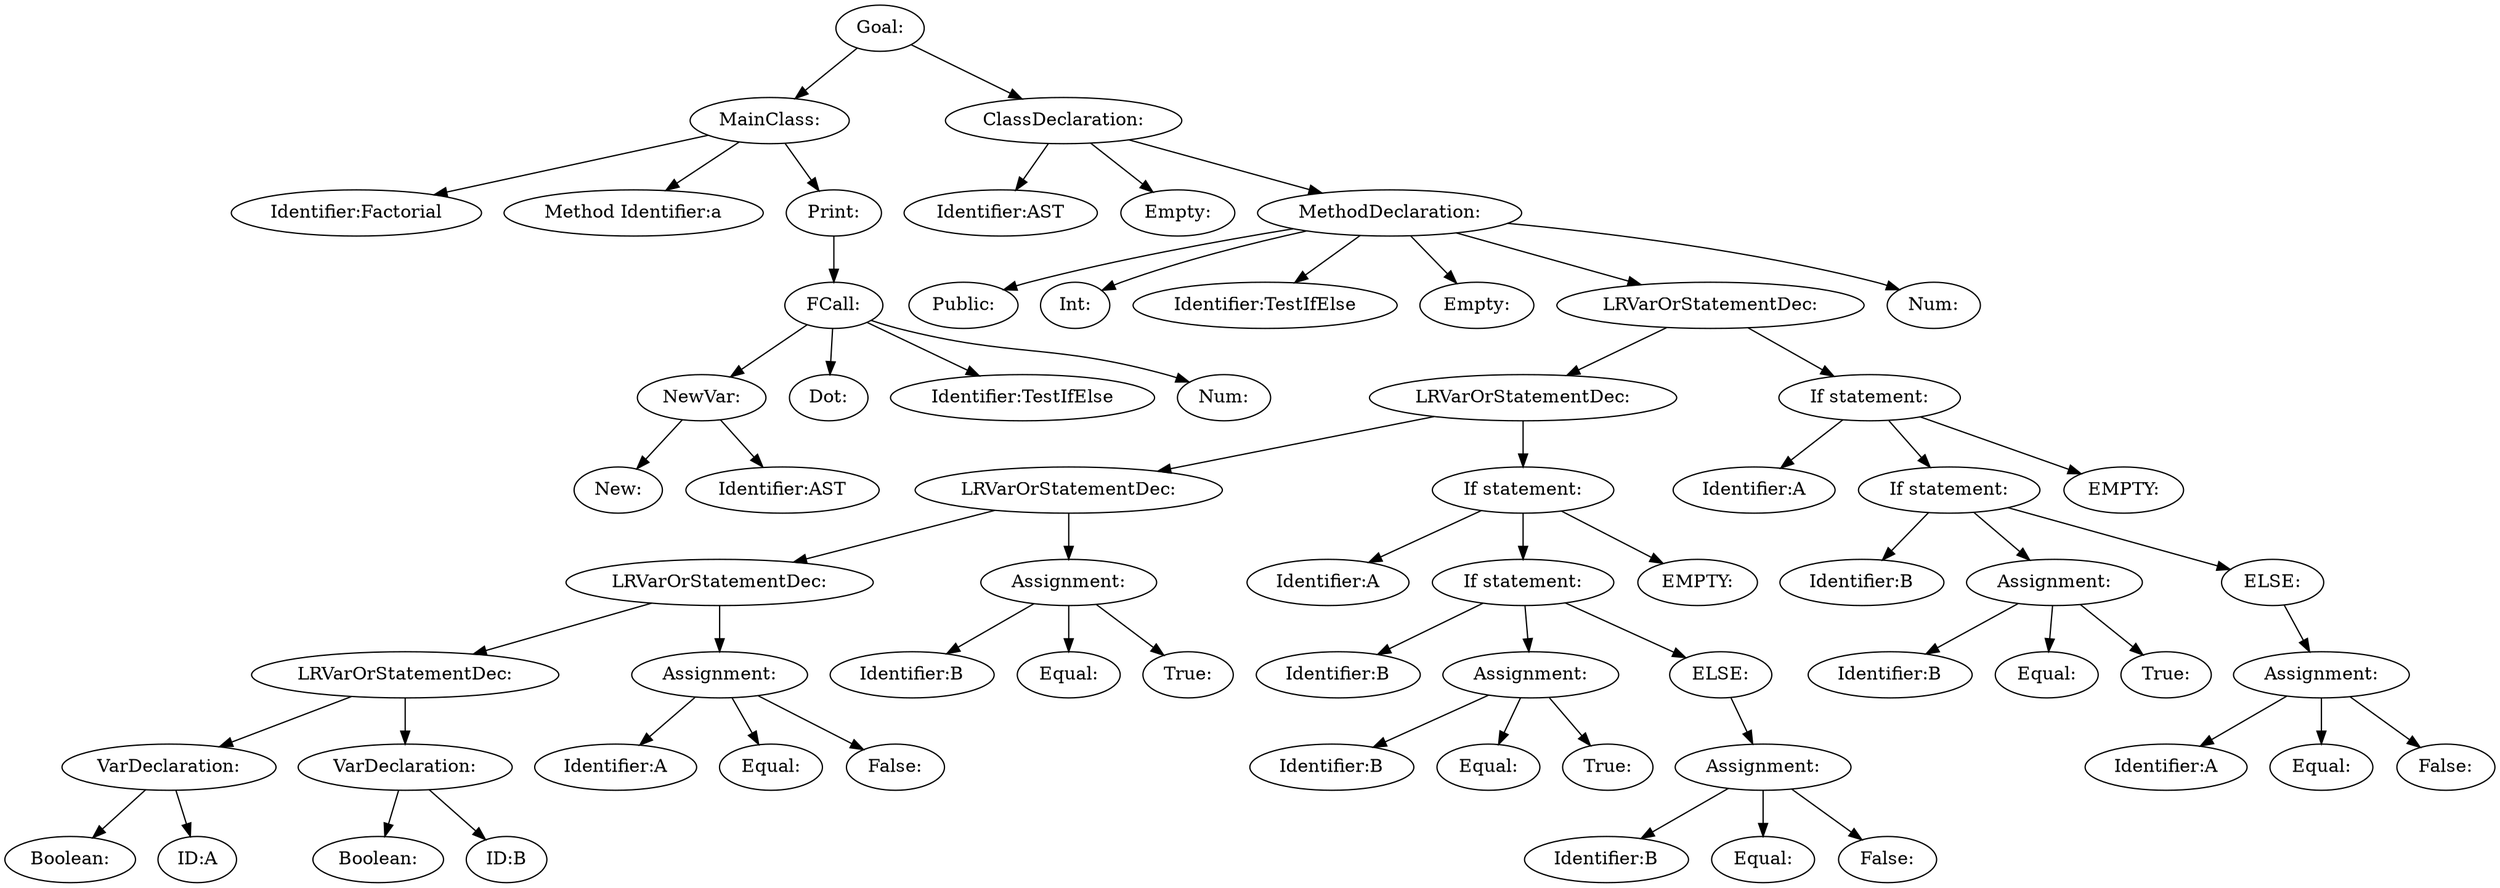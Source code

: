 digraph {
n0 [label="Goal:"];
n1 [label="MainClass:"];
n2 [label="Identifier:Factorial"];
n1 -> n2
n3 [label="Method Identifier:a"];
n1 -> n3
n4 [label="Print:"];
n5 [label="FCall:"];
n6 [label="NewVar:"];
n7 [label="New:"];
n6 -> n7
n8 [label="Identifier:AST"];
n6 -> n8
n5 -> n6
n9 [label="Dot:"];
n5 -> n9
n10 [label="Identifier:TestIfElse"];
n5 -> n10
n11 [label="Num:"];
n5 -> n11
n4 -> n5
n1 -> n4
n0 -> n1
n12 [label="ClassDeclaration:"];
n13 [label="Identifier:AST"];
n12 -> n13
n14 [label="Empty:"];
n12 -> n14
n15 [label="MethodDeclaration:"];
n16 [label="Public:"];
n15 -> n16
n17 [label="Int:"];
n15 -> n17
n18 [label="Identifier:TestIfElse"];
n15 -> n18
n19 [label="Empty:"];
n15 -> n19
n20 [label="LRVarOrStatementDec:"];
n21 [label="LRVarOrStatementDec:"];
n22 [label="LRVarOrStatementDec:"];
n23 [label="LRVarOrStatementDec:"];
n24 [label="LRVarOrStatementDec:"];
n25 [label="VarDeclaration:"];
n26 [label="Boolean:"];
n25 -> n26
n27 [label="ID:A"];
n25 -> n27
n24 -> n25
n28 [label="VarDeclaration:"];
n29 [label="Boolean:"];
n28 -> n29
n30 [label="ID:B"];
n28 -> n30
n24 -> n28
n23 -> n24
n31 [label="Assignment:"];
n32 [label="Identifier:A"];
n31 -> n32
n33 [label="Equal:"];
n31 -> n33
n34 [label="False:"];
n31 -> n34
n23 -> n31
n22 -> n23
n35 [label="Assignment:"];
n36 [label="Identifier:B"];
n35 -> n36
n37 [label="Equal:"];
n35 -> n37
n38 [label="True:"];
n35 -> n38
n22 -> n35
n21 -> n22
n39 [label="If statement:"];
n40 [label="Identifier:A"];
n39 -> n40
n41 [label="If statement:"];
n42 [label="Identifier:B"];
n41 -> n42
n43 [label="Assignment:"];
n44 [label="Identifier:B"];
n43 -> n44
n45 [label="Equal:"];
n43 -> n45
n46 [label="True:"];
n43 -> n46
n41 -> n43
n47 [label="ELSE:"];
n48 [label="Assignment:"];
n49 [label="Identifier:B"];
n48 -> n49
n50 [label="Equal:"];
n48 -> n50
n51 [label="False:"];
n48 -> n51
n47 -> n48
n41 -> n47
n39 -> n41
n52 [label="EMPTY:"];
n39 -> n52
n21 -> n39
n20 -> n21
n53 [label="If statement:"];
n54 [label="Identifier:A"];
n53 -> n54
n55 [label="If statement:"];
n56 [label="Identifier:B"];
n55 -> n56
n57 [label="Assignment:"];
n58 [label="Identifier:B"];
n57 -> n58
n59 [label="Equal:"];
n57 -> n59
n60 [label="True:"];
n57 -> n60
n55 -> n57
n61 [label="ELSE:"];
n62 [label="Assignment:"];
n63 [label="Identifier:A"];
n62 -> n63
n64 [label="Equal:"];
n62 -> n64
n65 [label="False:"];
n62 -> n65
n61 -> n62
n55 -> n61
n53 -> n55
n66 [label="EMPTY:"];
n53 -> n66
n20 -> n53
n15 -> n20
n67 [label="Num:"];
n15 -> n67
n12 -> n15
n0 -> n12
}
